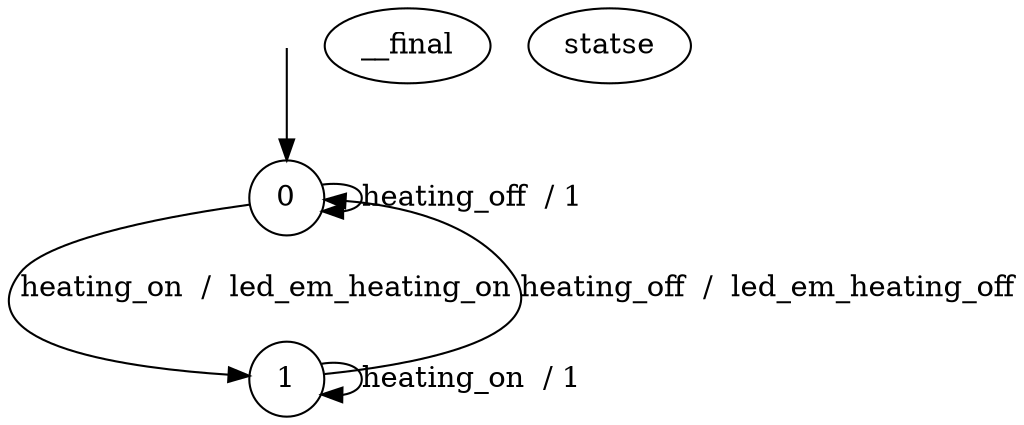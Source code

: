 digraph g {

	s0 [shape="circle" label="0"];
	s1 [shape="circle" label="1"];
	s0 -> s1 [label="heating_on  /  led_em_heating_on"];
	s0 -> s0 [label="heating_off  / 1"];
	s1 -> s1 [label="heating_on  / 1"];
	s1 -> s0 [label="heating_off  /  led_em_heating_off"];

__start0 [label="" shape="none" width="0" height="0"];
__start0 -> s0;
__final statse{
    s1
}
}
